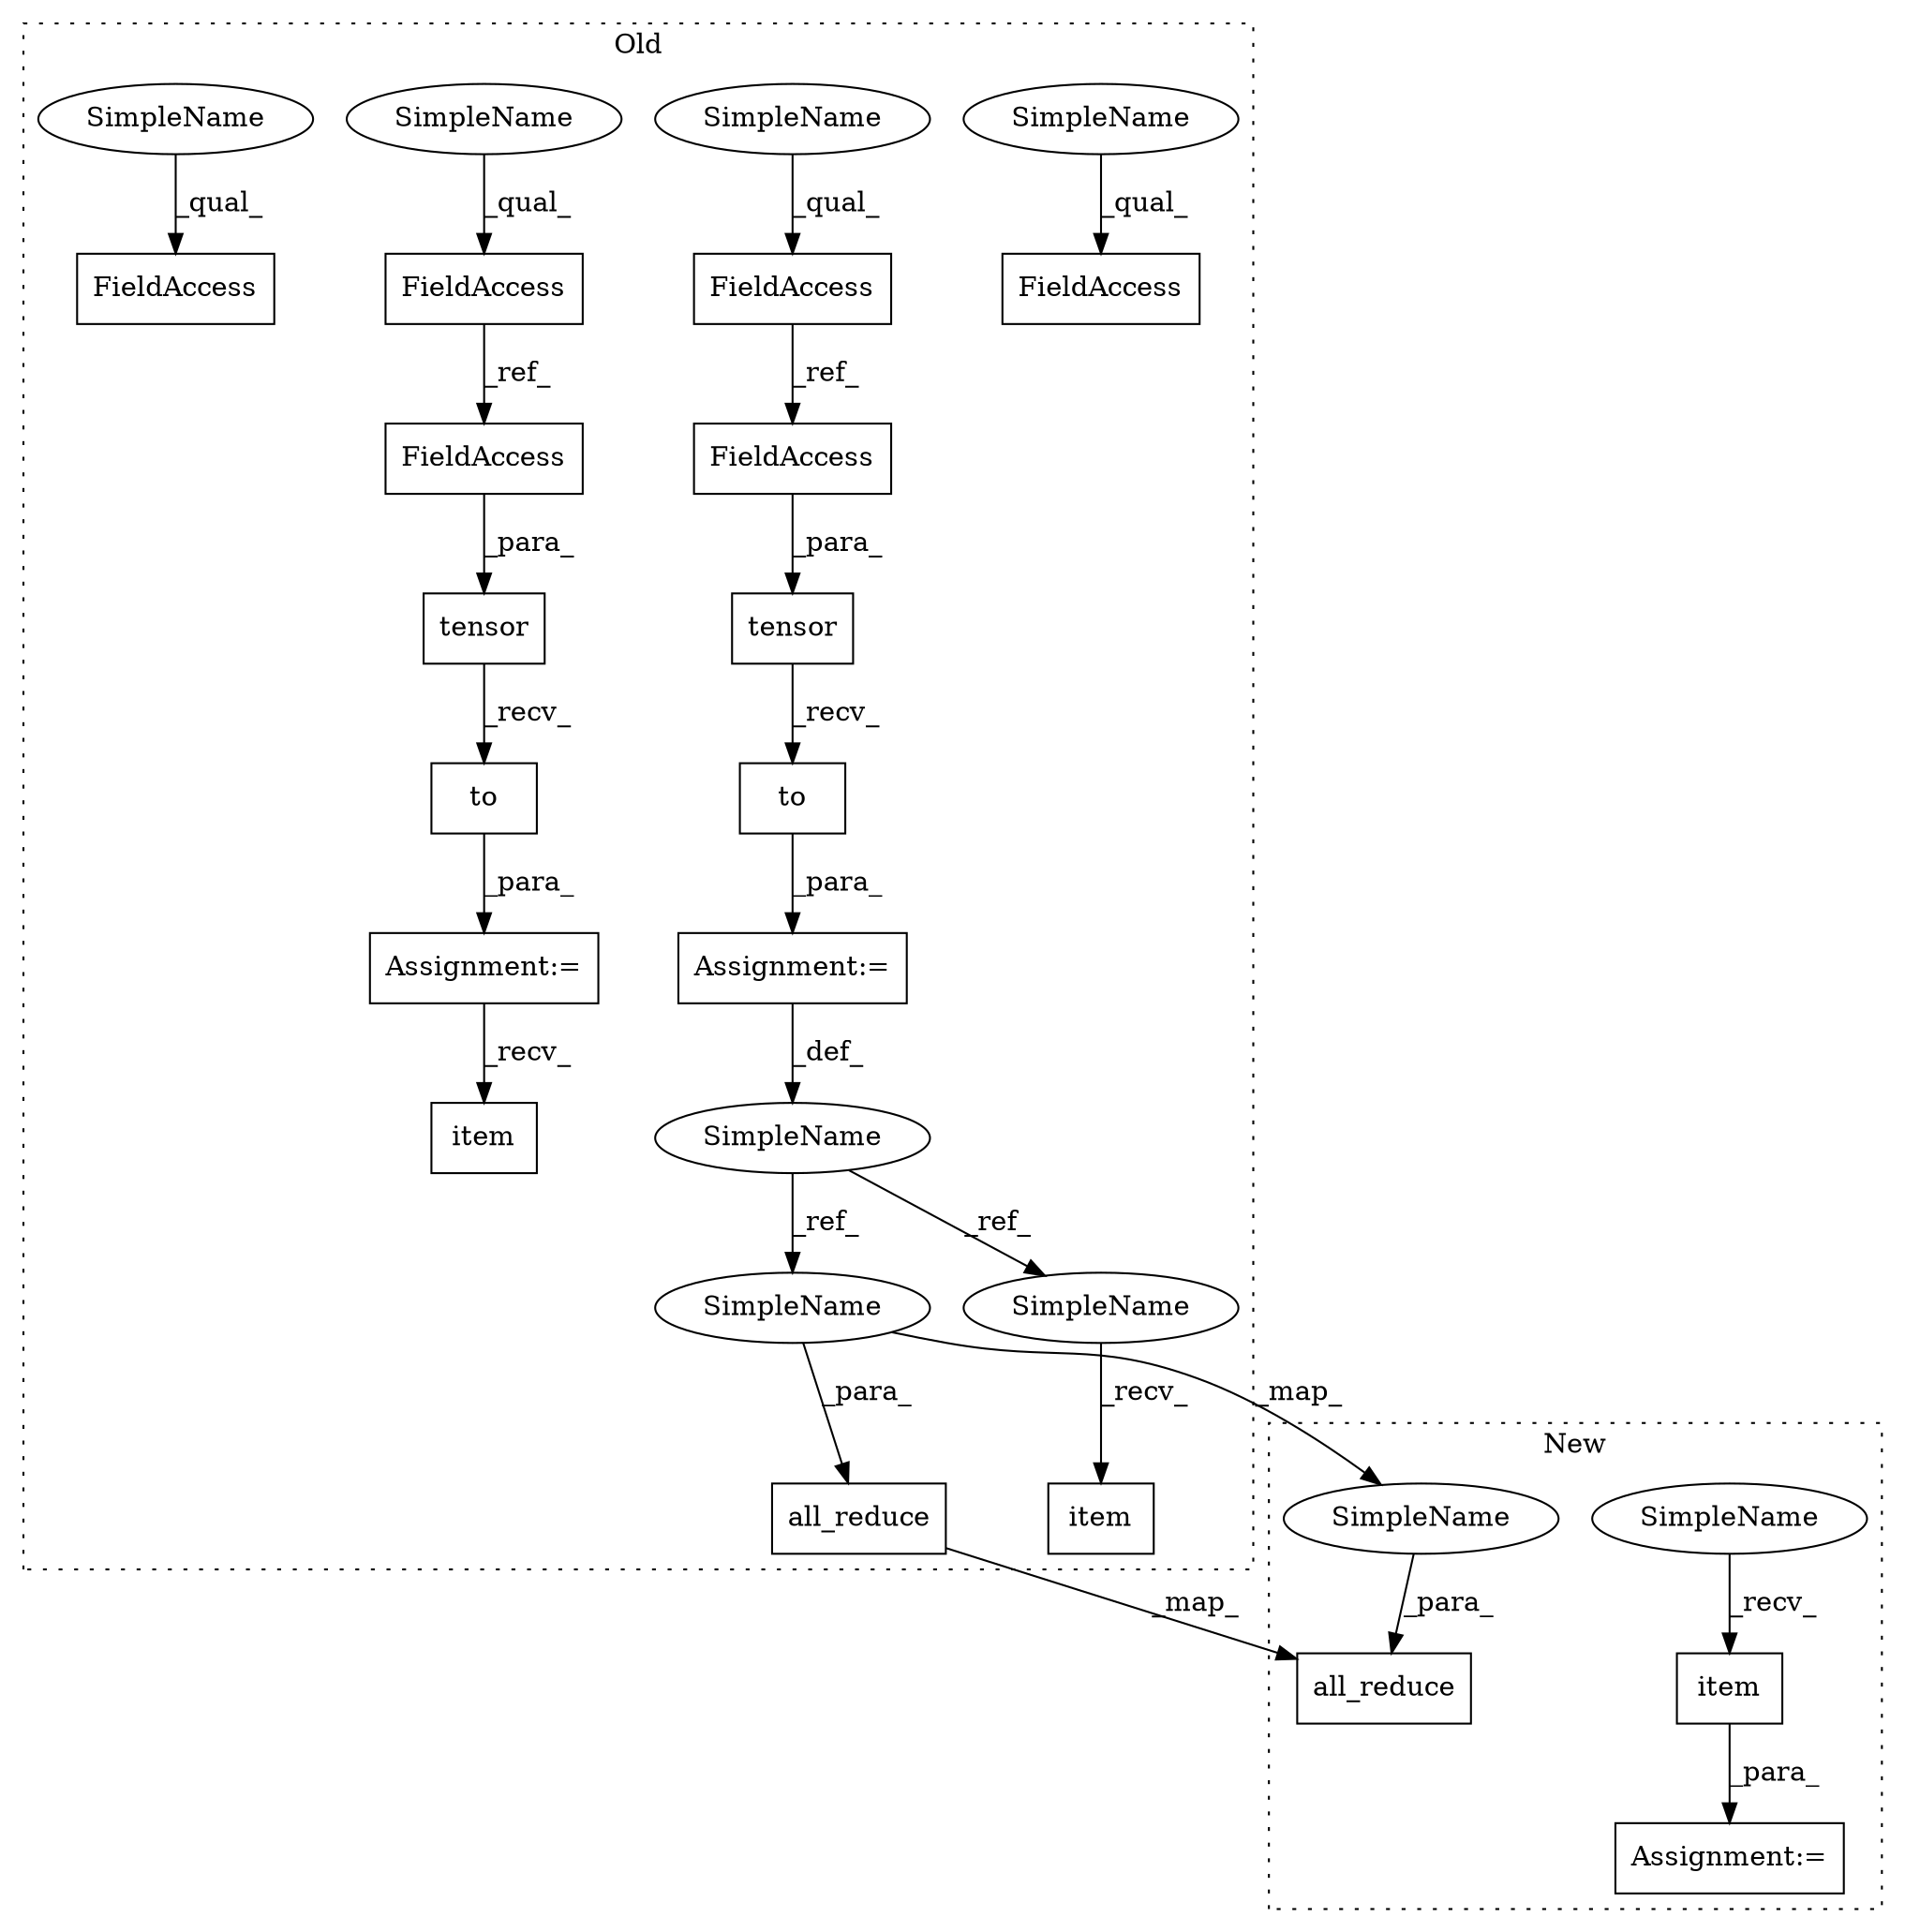 digraph G {
subgraph cluster0 {
1 [label="tensor" a="32" s="2982,3005" l="7,1" shape="box"];
3 [label="FieldAccess" a="22" s="2779" l="16" shape="box"];
4 [label="FieldAccess" a="22" s="2828" l="18" shape="box"];
5 [label="FieldAccess" a="22" s="2828" l="18" shape="box"];
6 [label="FieldAccess" a="22" s="2779" l="16" shape="box"];
7 [label="to" a="32" s="3007,3016" l="3,1" shape="box"];
9 [label="Assignment:=" a="7" s="2975" l="1" shape="box"];
10 [label="item" a="32" s="3267" l="6" shape="box"];
12 [label="all_reduce" a="32" s="3126,3180" l="11,1" shape="box"];
13 [label="SimpleName" a="42" s="2963" l="12" shape="ellipse"];
14 [label="tensor" a="32" s="2918,2943" l="7,1" shape="box"];
15 [label="item" a="32" s="3223" l="6" shape="box"];
16 [label="to" a="32" s="2945,2954" l="3,1" shape="box"];
17 [label="Assignment:=" a="7" s="2911" l="1" shape="box"];
18 [label="FieldAccess" a="22" s="2989" l="16" shape="box"];
19 [label="SimpleName" a="42" s="2779" l="4" shape="ellipse"];
20 [label="SimpleName" a="42" s="2779" l="4" shape="ellipse"];
21 [label="SimpleName" a="42" s="2828" l="4" shape="ellipse"];
22 [label="SimpleName" a="42" s="2828" l="4" shape="ellipse"];
23 [label="SimpleName" a="42" s="3137" l="12" shape="ellipse"];
24 [label="SimpleName" a="42" s="3254" l="12" shape="ellipse"];
27 [label="FieldAccess" a="22" s="2925" l="18" shape="box"];
label = "Old";
style="dotted";
}
subgraph cluster1 {
2 [label="item" a="32" s="3129" l="6" shape="box"];
8 [label="Assignment:=" a="7" s="3110" l="2" shape="box"];
11 [label="all_reduce" a="32" s="2974,3032" l="11,1" shape="box"];
25 [label="SimpleName" a="42" s="3112" l="16" shape="ellipse"];
26 [label="SimpleName" a="42" s="2985" l="16" shape="ellipse"];
label = "New";
style="dotted";
}
1 -> 7 [label="_recv_"];
2 -> 8 [label="_para_"];
3 -> 18 [label="_ref_"];
4 -> 27 [label="_ref_"];
7 -> 9 [label="_para_"];
9 -> 13 [label="_def_"];
12 -> 11 [label="_map_"];
13 -> 24 [label="_ref_"];
13 -> 23 [label="_ref_"];
14 -> 16 [label="_recv_"];
16 -> 17 [label="_para_"];
17 -> 15 [label="_recv_"];
18 -> 1 [label="_para_"];
19 -> 6 [label="_qual_"];
20 -> 3 [label="_qual_"];
21 -> 4 [label="_qual_"];
22 -> 5 [label="_qual_"];
23 -> 12 [label="_para_"];
23 -> 26 [label="_map_"];
24 -> 10 [label="_recv_"];
25 -> 2 [label="_recv_"];
26 -> 11 [label="_para_"];
27 -> 14 [label="_para_"];
}